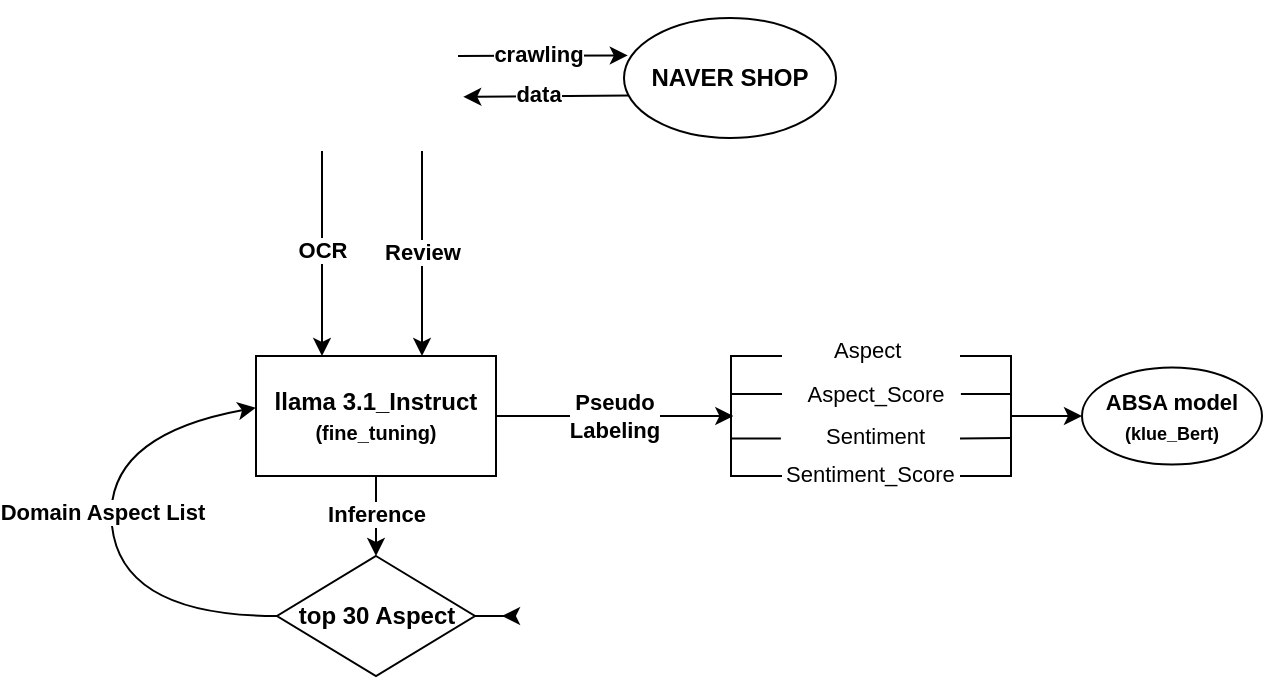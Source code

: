 <mxfile version="24.7.6">
  <diagram id="C5RBs43oDa-KdzZeNtuy" name="Page-1">
    <mxGraphModel dx="855" dy="612" grid="1" gridSize="10" guides="1" tooltips="1" connect="1" arrows="1" fold="1" page="1" pageScale="1" pageWidth="827" pageHeight="1169" background="#FFFFFF" math="0" shadow="0">
      <root>
        <mxCell id="WIyWlLk6GJQsqaUBKTNV-0" />
        <mxCell id="WIyWlLk6GJQsqaUBKTNV-1" parent="WIyWlLk6GJQsqaUBKTNV-0" />
        <mxCell id="MEJdEYd6LuWDyWkc2QXS-3" value="llama 3.1_Instruct&lt;div&gt;&lt;font style=&quot;font-size: 10px;&quot;&gt;(fine_tuning)&lt;/font&gt;&lt;/div&gt;" style="rounded=0;whiteSpace=wrap;html=1;fontStyle=1" vertex="1" parent="WIyWlLk6GJQsqaUBKTNV-1">
          <mxGeometry x="177" y="210" width="120" height="60" as="geometry" />
        </mxCell>
        <mxCell id="MEJdEYd6LuWDyWkc2QXS-4" value="&lt;b&gt;NAVER SHOP&lt;/b&gt;" style="ellipse;whiteSpace=wrap;html=1;" vertex="1" parent="WIyWlLk6GJQsqaUBKTNV-1">
          <mxGeometry x="361" y="40.99" width="106" height="60" as="geometry" />
        </mxCell>
        <mxCell id="MEJdEYd6LuWDyWkc2QXS-6" value="" style="shape=image;verticalLabelPosition=bottom;labelBackgroundColor=default;verticalAlign=top;aspect=fixed;imageAspect=0;image=https://d1.awsstatic.com/acs/characters/Logos/Docker-Logo_Horizontel_279x131.b8a5c41e56b77706656d61080f6a0217a3ba356d.png;clipPath=inset(1.15% 24.19% 8.02% 22.4%);" vertex="1" parent="WIyWlLk6GJQsqaUBKTNV-1">
          <mxGeometry x="190" y="32.46" width="94" height="75.07" as="geometry" />
        </mxCell>
        <mxCell id="MEJdEYd6LuWDyWkc2QXS-8" value="" style="endArrow=classic;html=1;rounded=0;exitX=0.023;exitY=0.645;exitDx=0;exitDy=0;entryX=0.964;entryY=0.639;entryDx=0;entryDy=0;entryPerimeter=0;exitPerimeter=0;" edge="1" parent="WIyWlLk6GJQsqaUBKTNV-1" source="MEJdEYd6LuWDyWkc2QXS-4" target="MEJdEYd6LuWDyWkc2QXS-6">
          <mxGeometry width="50" height="50" relative="1" as="geometry">
            <mxPoint x="354.0" y="80" as="sourcePoint" />
            <mxPoint x="284" y="79.995" as="targetPoint" />
          </mxGeometry>
        </mxCell>
        <mxCell id="MEJdEYd6LuWDyWkc2QXS-10" value="data" style="edgeLabel;html=1;align=center;verticalAlign=middle;resizable=0;points=[];fontStyle=1" vertex="1" connectable="0" parent="MEJdEYd6LuWDyWkc2QXS-8">
          <mxGeometry x="-0.276" y="-1" relative="1" as="geometry">
            <mxPoint x="-16" as="offset" />
          </mxGeometry>
        </mxCell>
        <mxCell id="MEJdEYd6LuWDyWkc2QXS-9" value="" style="endArrow=classic;html=1;rounded=0;exitX=0;exitY=0.5;exitDx=0;exitDy=0;entryX=0.018;entryY=0.312;entryDx=0;entryDy=0;entryPerimeter=0;" edge="1" parent="WIyWlLk6GJQsqaUBKTNV-1" target="MEJdEYd6LuWDyWkc2QXS-4">
          <mxGeometry width="50" height="50" relative="1" as="geometry">
            <mxPoint x="278.0" y="60" as="sourcePoint" />
            <mxPoint x="354" y="60" as="targetPoint" />
          </mxGeometry>
        </mxCell>
        <mxCell id="MEJdEYd6LuWDyWkc2QXS-11" value="crawling" style="edgeLabel;html=1;align=center;verticalAlign=middle;resizable=0;points=[];fontStyle=1" vertex="1" connectable="0" parent="WIyWlLk6GJQsqaUBKTNV-1">
          <mxGeometry x="338.999" y="88.154" as="geometry">
            <mxPoint x="-21" y="-29" as="offset" />
          </mxGeometry>
        </mxCell>
        <mxCell id="MEJdEYd6LuWDyWkc2QXS-12" value="" style="endArrow=classic;html=1;rounded=0;exitX=0.5;exitY=1;exitDx=0;exitDy=0;" edge="1" parent="WIyWlLk6GJQsqaUBKTNV-1">
          <mxGeometry width="50" height="50" relative="1" as="geometry">
            <mxPoint x="210" y="107.53" as="sourcePoint" />
            <mxPoint x="210" y="210" as="targetPoint" />
            <Array as="points">
              <mxPoint x="210" y="210" />
            </Array>
          </mxGeometry>
        </mxCell>
        <mxCell id="MEJdEYd6LuWDyWkc2QXS-15" value="OCR" style="edgeLabel;html=1;align=center;verticalAlign=middle;resizable=0;points=[];fontStyle=1" vertex="1" connectable="0" parent="MEJdEYd6LuWDyWkc2QXS-12">
          <mxGeometry x="-0.081" relative="1" as="geometry">
            <mxPoint y="2" as="offset" />
          </mxGeometry>
        </mxCell>
        <mxCell id="MEJdEYd6LuWDyWkc2QXS-14" value="" style="endArrow=classic;html=1;rounded=0;exitX=0.5;exitY=1;exitDx=0;exitDy=0;" edge="1" parent="WIyWlLk6GJQsqaUBKTNV-1">
          <mxGeometry width="50" height="50" relative="1" as="geometry">
            <mxPoint x="260" y="107.53" as="sourcePoint" />
            <mxPoint x="260" y="210" as="targetPoint" />
            <Array as="points">
              <mxPoint x="260" y="210" />
            </Array>
          </mxGeometry>
        </mxCell>
        <mxCell id="MEJdEYd6LuWDyWkc2QXS-16" value="Review" style="edgeLabel;html=1;align=center;verticalAlign=middle;resizable=0;points=[];fontStyle=1" vertex="1" connectable="0" parent="MEJdEYd6LuWDyWkc2QXS-14">
          <mxGeometry x="-0.119" relative="1" as="geometry">
            <mxPoint y="5" as="offset" />
          </mxGeometry>
        </mxCell>
        <mxCell id="MEJdEYd6LuWDyWkc2QXS-66" style="edgeStyle=orthogonalEdgeStyle;rounded=0;orthogonalLoop=1;jettySize=auto;html=1;" edge="1" parent="WIyWlLk6GJQsqaUBKTNV-1" source="MEJdEYd6LuWDyWkc2QXS-22">
          <mxGeometry relative="1" as="geometry">
            <mxPoint x="300" y="340.0" as="targetPoint" />
          </mxGeometry>
        </mxCell>
        <mxCell id="MEJdEYd6LuWDyWkc2QXS-22" value="top 30 Aspect" style="rhombus;whiteSpace=wrap;html=1;fontStyle=1" vertex="1" parent="WIyWlLk6GJQsqaUBKTNV-1">
          <mxGeometry x="187.5" y="310" width="99" height="60" as="geometry" />
        </mxCell>
        <mxCell id="MEJdEYd6LuWDyWkc2QXS-23" value="&lt;b style=&quot;font-size: 11px;&quot;&gt;Domain Aspect List&lt;/b&gt;" style="curved=1;endArrow=classic;html=1;rounded=0;exitX=0;exitY=0.5;exitDx=0;exitDy=0;entryX=-0.001;entryY=0.431;entryDx=0;entryDy=0;entryPerimeter=0;strokeWidth=1;fontSize=11;" edge="1" parent="WIyWlLk6GJQsqaUBKTNV-1" source="MEJdEYd6LuWDyWkc2QXS-22" target="MEJdEYd6LuWDyWkc2QXS-3">
          <mxGeometry x="0.056" y="4" width="50" height="50" relative="1" as="geometry">
            <mxPoint x="270" y="280" as="sourcePoint" />
            <mxPoint x="320" y="230" as="targetPoint" />
            <Array as="points">
              <mxPoint x="110" y="340" />
              <mxPoint x="100" y="250" />
            </Array>
            <mxPoint as="offset" />
          </mxGeometry>
        </mxCell>
        <mxCell id="MEJdEYd6LuWDyWkc2QXS-24" value="" style="endArrow=classic;html=1;rounded=0;exitX=0.5;exitY=1;exitDx=0;exitDy=0;entryX=0.5;entryY=0;entryDx=0;entryDy=0;" edge="1" parent="WIyWlLk6GJQsqaUBKTNV-1" source="MEJdEYd6LuWDyWkc2QXS-3" target="MEJdEYd6LuWDyWkc2QXS-22">
          <mxGeometry width="50" height="50" relative="1" as="geometry">
            <mxPoint x="270" y="280" as="sourcePoint" />
            <mxPoint x="320" y="230" as="targetPoint" />
          </mxGeometry>
        </mxCell>
        <mxCell id="MEJdEYd6LuWDyWkc2QXS-25" value="Inference" style="edgeLabel;html=1;align=center;verticalAlign=middle;resizable=0;points=[];fontStyle=1" vertex="1" connectable="0" parent="MEJdEYd6LuWDyWkc2QXS-24">
          <mxGeometry x="-0.05" relative="1" as="geometry">
            <mxPoint as="offset" />
          </mxGeometry>
        </mxCell>
        <mxCell id="MEJdEYd6LuWDyWkc2QXS-26" value="" style="endArrow=classic;html=1;rounded=0;entryX=0.523;entryY=0.5;entryDx=0;entryDy=0;entryPerimeter=0;" edge="1" parent="WIyWlLk6GJQsqaUBKTNV-1" target="MEJdEYd6LuWDyWkc2QXS-52">
          <mxGeometry width="50" height="50" relative="1" as="geometry">
            <mxPoint x="297" y="240" as="sourcePoint" />
            <mxPoint x="400" y="240" as="targetPoint" />
          </mxGeometry>
        </mxCell>
        <mxCell id="MEJdEYd6LuWDyWkc2QXS-27" value="Pseudo&lt;div&gt;Labeling&lt;/div&gt;" style="edgeLabel;html=1;align=center;verticalAlign=middle;resizable=0;points=[];fontStyle=1" vertex="1" connectable="0" parent="MEJdEYd6LuWDyWkc2QXS-26">
          <mxGeometry x="-0.193" y="-1" relative="1" as="geometry">
            <mxPoint x="11" y="-1" as="offset" />
          </mxGeometry>
        </mxCell>
        <mxCell id="MEJdEYd6LuWDyWkc2QXS-52" value="" style="strokeWidth=1;html=1;shape=mxgraph.flowchart.annotation_2;align=left;labelPosition=right;pointerEvents=1;" vertex="1" parent="WIyWlLk6GJQsqaUBKTNV-1">
          <mxGeometry x="389" y="210" width="51" height="60" as="geometry" />
        </mxCell>
        <mxCell id="MEJdEYd6LuWDyWkc2QXS-54" value="Aspect" style="text;html=1;align=left;verticalAlign=middle;whiteSpace=wrap;rounded=0;fontSize=11;" vertex="1" parent="WIyWlLk6GJQsqaUBKTNV-1">
          <mxGeometry x="464" y="191.5" width="60" height="30" as="geometry" />
        </mxCell>
        <mxCell id="MEJdEYd6LuWDyWkc2QXS-55" value="Aspect_Score" style="text;html=1;align=center;verticalAlign=middle;whiteSpace=wrap;rounded=0;fontSize=11;" vertex="1" parent="WIyWlLk6GJQsqaUBKTNV-1">
          <mxGeometry x="457" y="213.5" width="60" height="30" as="geometry" />
        </mxCell>
        <mxCell id="MEJdEYd6LuWDyWkc2QXS-56" value="Sentiment" style="text;html=1;align=left;verticalAlign=middle;whiteSpace=wrap;rounded=0;fontSize=11;" vertex="1" parent="WIyWlLk6GJQsqaUBKTNV-1">
          <mxGeometry x="460" y="235" width="60" height="30" as="geometry" />
        </mxCell>
        <mxCell id="MEJdEYd6LuWDyWkc2QXS-57" value="Sentiment_Score" style="text;html=1;align=left;verticalAlign=middle;whiteSpace=wrap;rounded=0;fontSize=11;" vertex="1" parent="WIyWlLk6GJQsqaUBKTNV-1">
          <mxGeometry x="440" y="253.5" width="60" height="30" as="geometry" />
        </mxCell>
        <mxCell id="MEJdEYd6LuWDyWkc2QXS-58" value="" style="endArrow=none;html=1;rounded=0;exitX=0.529;exitY=0.317;exitDx=0;exitDy=0;exitPerimeter=0;" edge="1" parent="WIyWlLk6GJQsqaUBKTNV-1">
          <mxGeometry width="50" height="50" relative="1" as="geometry">
            <mxPoint x="414.45" y="229.02" as="sourcePoint" />
            <mxPoint x="440" y="229" as="targetPoint" />
            <Array as="points">
              <mxPoint x="429" y="229" />
            </Array>
          </mxGeometry>
        </mxCell>
        <mxCell id="MEJdEYd6LuWDyWkc2QXS-59" value="" style="endArrow=none;html=1;rounded=0;exitX=0.529;exitY=0.317;exitDx=0;exitDy=0;exitPerimeter=0;entryX=0.989;entryY=0.688;entryDx=0;entryDy=0;entryPerimeter=0;" edge="1" parent="WIyWlLk6GJQsqaUBKTNV-1" target="MEJdEYd6LuWDyWkc2QXS-52">
          <mxGeometry width="50" height="50" relative="1" as="geometry">
            <mxPoint x="414" y="251.21" as="sourcePoint" />
            <mxPoint x="440" y="250" as="targetPoint" />
          </mxGeometry>
        </mxCell>
        <mxCell id="MEJdEYd6LuWDyWkc2QXS-60" value="" style="strokeWidth=1;html=1;shape=mxgraph.flowchart.annotation_2;align=left;labelPosition=right;pointerEvents=1;rotation=-180;" vertex="1" parent="WIyWlLk6GJQsqaUBKTNV-1">
          <mxGeometry x="529" y="210" width="51" height="60" as="geometry" />
        </mxCell>
        <mxCell id="MEJdEYd6LuWDyWkc2QXS-61" value="" style="endArrow=none;html=1;rounded=0;exitX=0.529;exitY=0.317;exitDx=0;exitDy=0;exitPerimeter=0;" edge="1" parent="WIyWlLk6GJQsqaUBKTNV-1">
          <mxGeometry width="50" height="50" relative="1" as="geometry">
            <mxPoint x="529.45" y="229.02" as="sourcePoint" />
            <mxPoint x="555" y="229" as="targetPoint" />
            <Array as="points">
              <mxPoint x="544" y="229" />
            </Array>
          </mxGeometry>
        </mxCell>
        <mxCell id="MEJdEYd6LuWDyWkc2QXS-62" value="" style="endArrow=none;html=1;rounded=0;entryX=-0.001;entryY=0.547;entryDx=0;entryDy=0;exitX=0.529;exitY=0.317;exitDx=0;exitDy=0;exitPerimeter=0;entryPerimeter=0;" edge="1" parent="WIyWlLk6GJQsqaUBKTNV-1">
          <mxGeometry width="50" height="50" relative="1" as="geometry">
            <mxPoint x="529" y="251.21" as="sourcePoint" />
            <mxPoint x="555" y="251" as="targetPoint" />
          </mxGeometry>
        </mxCell>
        <mxCell id="MEJdEYd6LuWDyWkc2QXS-64" value="" style="endArrow=classic;html=1;rounded=0;exitX=0.498;exitY=0.5;exitDx=0;exitDy=0;exitPerimeter=0;" edge="1" parent="WIyWlLk6GJQsqaUBKTNV-1" source="MEJdEYd6LuWDyWkc2QXS-60">
          <mxGeometry width="50" height="50" relative="1" as="geometry">
            <mxPoint x="540" y="260" as="sourcePoint" />
            <mxPoint x="590" y="240" as="targetPoint" />
          </mxGeometry>
        </mxCell>
        <mxCell id="MEJdEYd6LuWDyWkc2QXS-65" value="&lt;font style=&quot;font-size: 11px;&quot;&gt;ABSA model&lt;/font&gt;&lt;div style=&quot;&quot;&gt;&lt;font style=&quot;font-size: 9px;&quot;&gt;(klue_Bert)&lt;/font&gt;&lt;/div&gt;" style="ellipse;whiteSpace=wrap;html=1;fontStyle=1" vertex="1" parent="WIyWlLk6GJQsqaUBKTNV-1">
          <mxGeometry x="590" y="215.75" width="90" height="48.5" as="geometry" />
        </mxCell>
      </root>
    </mxGraphModel>
  </diagram>
</mxfile>
